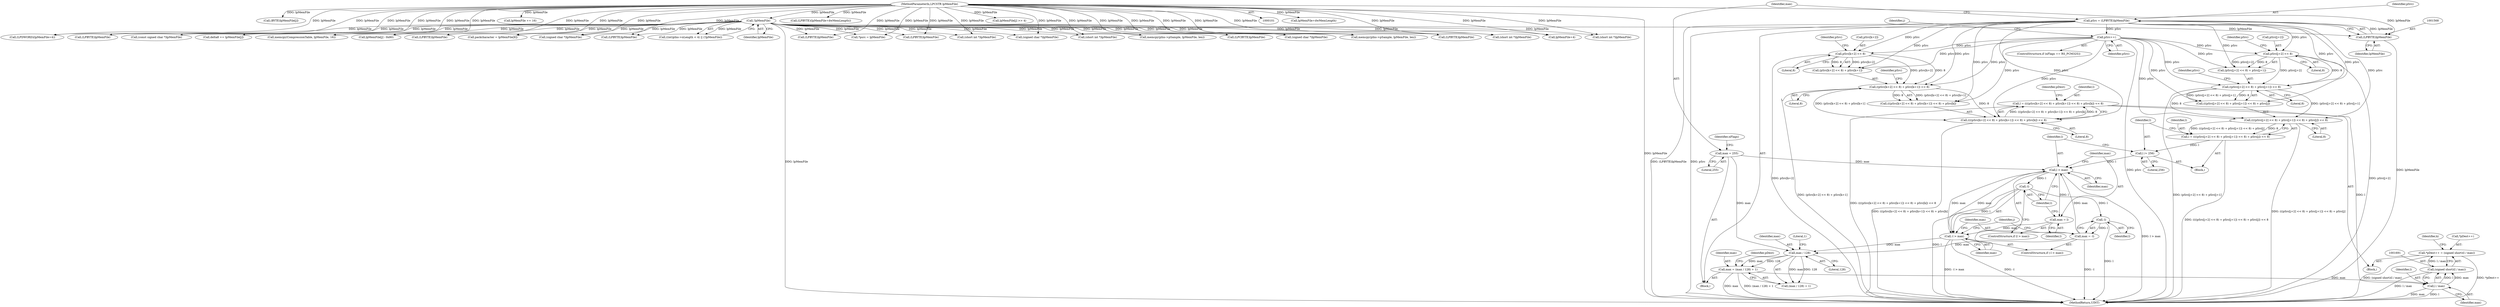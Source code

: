 digraph "0_gstreamer_bc2cdd57d549ab3ba59782e9b395d0cd683fd3ac@integer" {
"1001686" [label="(Call,*pDest++ = (signed short)(l / max))"];
"1001690" [label="(Call,(signed short)(l / max))"];
"1001692" [label="(Call,l / max)"];
"1001663" [label="(Call,l = ((((pSrc[k+2] << 8) + pSrc[k+1]) << 8) + pSrc[k]) << 8)"];
"1001665" [label="(Call,((((pSrc[k+2] << 8) + pSrc[k+1]) << 8) + pSrc[k]) << 8)"];
"1001667" [label="(Call,((pSrc[k+2] << 8) + pSrc[k+1]) << 8)"];
"1001669" [label="(Call,pSrc[k+2] << 8)"];
"1001578" [label="(Call,pSrc++)"];
"1001565" [label="(Call,pSrc = (LPBYTE)lpMemFile)"];
"1001567" [label="(Call,(LPBYTE)lpMemFile)"];
"1000131" [label="(Call,!lpMemFile)"];
"1000104" [label="(MethodParameterIn,LPCSTR lpMemFile)"];
"1001635" [label="(Call,max = (max / 128) + 1)"];
"1001638" [label="(Call,max / 128)"];
"1001631" [label="(Call,max = -l)"];
"1001633" [label="(Call,-l)"];
"1001628" [label="(Call,-l)"];
"1001620" [label="(Call,l > max)"];
"1001616" [label="(Call,l /= 256)"];
"1001593" [label="(Call,l = ((((pSrc[j+2] << 8) + pSrc[j+1]) << 8) + pSrc[j]) << 8)"];
"1001595" [label="(Call,((((pSrc[j+2] << 8) + pSrc[j+1]) << 8) + pSrc[j]) << 8)"];
"1001597" [label="(Call,((pSrc[j+2] << 8) + pSrc[j+1]) << 8)"];
"1001599" [label="(Call,pSrc[j+2] << 8)"];
"1001571" [label="(Call,max = 255)"];
"1001627" [label="(Call,-l > max)"];
"1001623" [label="(Call,max = l)"];
"1001510" [label="(Call,lpMemFile+dwMemLength)"];
"1000846" [label="(Call,(short int *)lpMemFile)"];
"1001571" [label="(Call,max = 255)"];
"1001626" [label="(ControlStructure,if (-l > max))"];
"1001579" [label="(Identifier,pSrc)"];
"1000316" [label="(Call,memcpy(CompressionTable, lpMemFile, 16))"];
"1001693" [label="(Identifier,l)"];
"1001740" [label="(Call,(LPBYTE)lpMemFile)"];
"1001617" [label="(Identifier,l)"];
"1001569" [label="(Identifier,lpMemFile)"];
"1001644" [label="(Identifier,pDest)"];
"1001594" [label="(Identifier,l)"];
"1000347" [label="(Call,(BYTE)lpMemFile[j])"];
"1001661" [label="(Block,)"];
"1001578" [label="(Call,pSrc++)"];
"1001567" [label="(Call,(LPBYTE)lpMemFile)"];
"1000645" [label="(Call,(signed char *)lpMemFile)"];
"1001596" [label="(Call,(((pSrc[j+2] << 8) + pSrc[j+1]) << 8) + pSrc[j])"];
"1001597" [label="(Call,((pSrc[j+2] << 8) + pSrc[j+1]) << 8)"];
"1001574" [label="(ControlStructure,if (nFlags == RS_PCM32S))"];
"1001599" [label="(Call,pSrc[j+2] << 8)"];
"1001502" [label="(Call,(LPBYTE)lpMemFile)"];
"1001692" [label="(Call,l / max)"];
"1001199" [label="(Call,(LPDWORD)(lpMemFile+4))"];
"1000132" [label="(Identifier,lpMemFile)"];
"1001640" [label="(Literal,128)"];
"1001573" [label="(Literal,255)"];
"1001641" [label="(Literal,1)"];
"1001628" [label="(Call,-l)"];
"1001611" [label="(Literal,8)"];
"1001620" [label="(Call,l > max)"];
"1001017" [label="(Call,(LPBYTE)lpMemFile)"];
"1001632" [label="(Identifier,max)"];
"1001694" [label="(Identifier,max)"];
"1001664" [label="(Identifier,l)"];
"1001618" [label="(Literal,256)"];
"1001624" [label="(Identifier,max)"];
"1000267" [label="(Call,(const signed char *)lpMemFile)"];
"1001638" [label="(Call,max / 128)"];
"1000422" [label="(Call,(short int *)lpMemFile)"];
"1001690" [label="(Call,(signed short)(l / max))"];
"1001623" [label="(Call,max = l)"];
"1001636" [label="(Identifier,max)"];
"1001621" [label="(Identifier,l)"];
"1001683" [label="(Identifier,pSrc)"];
"1000320" [label="(Call,lpMemFile += 16)"];
"1001677" [label="(Identifier,pSrc)"];
"1000594" [label="(Call,(short int *)lpMemFile)"];
"1001566" [label="(Identifier,pSrc)"];
"1001668" [label="(Call,(pSrc[k+2] << 8) + pSrc[k+1])"];
"1001572" [label="(Identifier,max)"];
"1001600" [label="(Call,pSrc[j+2])"];
"1000539" [label="(Call,(signed char *)lpMemFile)"];
"1001201" [label="(Call,lpMemFile+4)"];
"1001685" [label="(Literal,8)"];
"1001108" [label="(Call,(short int *)lpMemFile)"];
"1001665" [label="(Call,((((pSrc[k+2] << 8) + pSrc[k+1]) << 8) + pSrc[k]) << 8)"];
"1001625" [label="(Identifier,l)"];
"1001631" [label="(Call,max = -l)"];
"1001605" [label="(Literal,8)"];
"1001622" [label="(Identifier,max)"];
"1001607" [label="(Identifier,pSrc)"];
"1001925" [label="(Call,(LPCBYTE)lpMemFile)"];
"1001667" [label="(Call,((pSrc[k+2] << 8) + pSrc[k+1]) << 8)"];
"1001508" [label="(Call,(LPBYTE)(lpMemFile+dwMemLength))"];
"1001619" [label="(ControlStructure,if (l > max))"];
"1001616" [label="(Call,l /= 256)"];
"1001630" [label="(Identifier,max)"];
"1001565" [label="(Call,pSrc = (LPBYTE)lpMemFile)"];
"1000468" [label="(Call,memcpy(pIns->pSample, lpMemFile, len))"];
"1001591" [label="(Block,)"];
"1001670" [label="(Call,pSrc[k+2])"];
"1001274" [label="(Call,delta8 += lpMemFile[j])"];
"1000240" [label="(Call,lpMemFile[j] - 0x80)"];
"1001182" [label="(Call,packcharacter = lpMemFile[8])"];
"1001583" [label="(Identifier,j)"];
"1001633" [label="(Call,-l)"];
"1001629" [label="(Identifier,l)"];
"1001663" [label="(Call,l = ((((pSrc[k+2] << 8) + pSrc[k+1]) << 8) + pSrc[k]) << 8)"];
"1001593" [label="(Call,l = ((((pSrc[j+2] << 8) + pSrc[j+1]) << 8) + pSrc[j]) << 8)"];
"1001595" [label="(Call,((((pSrc[j+2] << 8) + pSrc[j+1]) << 8) + pSrc[j]) << 8)"];
"1001637" [label="(Call,(max / 128) + 1)"];
"1001627" [label="(Call,-l > max)"];
"1001659" [label="(Identifier,k)"];
"1000104" [label="(MethodParameterIn,LPCSTR lpMemFile)"];
"1000357" [label="(Call,lpMemFile[j] >> 4)"];
"1001337" [label="(Call,(LPBYTE)lpMemFile)"];
"1001178" [label="(Call,*psrc = lpMemFile)"];
"1001686" [label="(Call,*pDest++ = (signed short)(l / max))"];
"1001675" [label="(Literal,8)"];
"1001634" [label="(Identifier,l)"];
"1001598" [label="(Call,(pSrc[j+2] << 8) + pSrc[j+1])"];
"1000123" [label="(Call,((int)pIns->nLength < 4) || (!lpMemFile))"];
"1002047" [label="(MethodReturn,UINT)"];
"1001639" [label="(Identifier,max)"];
"1000974" [label="(Call,(LPBYTE)lpMemFile)"];
"1001687" [label="(Call,*pDest++)"];
"1001613" [label="(Identifier,pSrc)"];
"1001635" [label="(Call,max = (max / 128) + 1)"];
"1000731" [label="(Call,(signed char *)lpMemFile)"];
"1001689" [label="(Identifier,pDest)"];
"1001666" [label="(Call,(((pSrc[k+2] << 8) + pSrc[k+1]) << 8) + pSrc[k])"];
"1001589" [label="(Identifier,j)"];
"1001681" [label="(Literal,8)"];
"1001554" [label="(Block,)"];
"1001615" [label="(Literal,8)"];
"1001576" [label="(Identifier,nFlags)"];
"1002011" [label="(Call,memcpy(pIns->pSample, lpMemFile, len))"];
"1001669" [label="(Call,pSrc[k+2] << 8)"];
"1000959" [label="(Call,(LPBYTE)lpMemFile)"];
"1000131" [label="(Call,!lpMemFile)"];
"1001686" -> "1001661"  [label="AST: "];
"1001686" -> "1001690"  [label="CFG: "];
"1001687" -> "1001686"  [label="AST: "];
"1001690" -> "1001686"  [label="AST: "];
"1001659" -> "1001686"  [label="CFG: "];
"1001686" -> "1002047"  [label="DDG: (signed short)(l / max)"];
"1001686" -> "1002047"  [label="DDG: *pDest++"];
"1001690" -> "1001686"  [label="DDG: l / max"];
"1001690" -> "1001692"  [label="CFG: "];
"1001691" -> "1001690"  [label="AST: "];
"1001692" -> "1001690"  [label="AST: "];
"1001690" -> "1002047"  [label="DDG: l / max"];
"1001692" -> "1001690"  [label="DDG: l"];
"1001692" -> "1001690"  [label="DDG: max"];
"1001692" -> "1001694"  [label="CFG: "];
"1001693" -> "1001692"  [label="AST: "];
"1001694" -> "1001692"  [label="AST: "];
"1001692" -> "1002047"  [label="DDG: l"];
"1001692" -> "1002047"  [label="DDG: max"];
"1001663" -> "1001692"  [label="DDG: l"];
"1001635" -> "1001692"  [label="DDG: max"];
"1001663" -> "1001661"  [label="AST: "];
"1001663" -> "1001665"  [label="CFG: "];
"1001664" -> "1001663"  [label="AST: "];
"1001665" -> "1001663"  [label="AST: "];
"1001689" -> "1001663"  [label="CFG: "];
"1001663" -> "1002047"  [label="DDG: ((((pSrc[k+2] << 8) + pSrc[k+1]) << 8) + pSrc[k]) << 8"];
"1001665" -> "1001663"  [label="DDG: (((pSrc[k+2] << 8) + pSrc[k+1]) << 8) + pSrc[k]"];
"1001665" -> "1001663"  [label="DDG: 8"];
"1001665" -> "1001685"  [label="CFG: "];
"1001666" -> "1001665"  [label="AST: "];
"1001685" -> "1001665"  [label="AST: "];
"1001665" -> "1002047"  [label="DDG: (((pSrc[k+2] << 8) + pSrc[k+1]) << 8) + pSrc[k]"];
"1001667" -> "1001665"  [label="DDG: (pSrc[k+2] << 8) + pSrc[k+1]"];
"1001667" -> "1001665"  [label="DDG: 8"];
"1001578" -> "1001665"  [label="DDG: pSrc"];
"1001565" -> "1001665"  [label="DDG: pSrc"];
"1001667" -> "1001666"  [label="AST: "];
"1001667" -> "1001681"  [label="CFG: "];
"1001668" -> "1001667"  [label="AST: "];
"1001681" -> "1001667"  [label="AST: "];
"1001683" -> "1001667"  [label="CFG: "];
"1001667" -> "1002047"  [label="DDG: (pSrc[k+2] << 8) + pSrc[k+1]"];
"1001667" -> "1001666"  [label="DDG: (pSrc[k+2] << 8) + pSrc[k+1]"];
"1001667" -> "1001666"  [label="DDG: 8"];
"1001669" -> "1001667"  [label="DDG: pSrc[k+2]"];
"1001669" -> "1001667"  [label="DDG: 8"];
"1001578" -> "1001667"  [label="DDG: pSrc"];
"1001565" -> "1001667"  [label="DDG: pSrc"];
"1001669" -> "1001668"  [label="AST: "];
"1001669" -> "1001675"  [label="CFG: "];
"1001670" -> "1001669"  [label="AST: "];
"1001675" -> "1001669"  [label="AST: "];
"1001677" -> "1001669"  [label="CFG: "];
"1001669" -> "1002047"  [label="DDG: pSrc[k+2]"];
"1001669" -> "1001668"  [label="DDG: pSrc[k+2]"];
"1001669" -> "1001668"  [label="DDG: 8"];
"1001578" -> "1001669"  [label="DDG: pSrc"];
"1001565" -> "1001669"  [label="DDG: pSrc"];
"1001578" -> "1001574"  [label="AST: "];
"1001578" -> "1001579"  [label="CFG: "];
"1001579" -> "1001578"  [label="AST: "];
"1001583" -> "1001578"  [label="CFG: "];
"1001578" -> "1002047"  [label="DDG: pSrc"];
"1001565" -> "1001578"  [label="DDG: pSrc"];
"1001578" -> "1001595"  [label="DDG: pSrc"];
"1001578" -> "1001597"  [label="DDG: pSrc"];
"1001578" -> "1001599"  [label="DDG: pSrc"];
"1001578" -> "1001598"  [label="DDG: pSrc"];
"1001578" -> "1001596"  [label="DDG: pSrc"];
"1001578" -> "1001668"  [label="DDG: pSrc"];
"1001578" -> "1001666"  [label="DDG: pSrc"];
"1001565" -> "1001554"  [label="AST: "];
"1001565" -> "1001567"  [label="CFG: "];
"1001566" -> "1001565"  [label="AST: "];
"1001567" -> "1001565"  [label="AST: "];
"1001572" -> "1001565"  [label="CFG: "];
"1001565" -> "1002047"  [label="DDG: (LPBYTE)lpMemFile"];
"1001565" -> "1002047"  [label="DDG: pSrc"];
"1001567" -> "1001565"  [label="DDG: lpMemFile"];
"1001565" -> "1001595"  [label="DDG: pSrc"];
"1001565" -> "1001597"  [label="DDG: pSrc"];
"1001565" -> "1001599"  [label="DDG: pSrc"];
"1001565" -> "1001598"  [label="DDG: pSrc"];
"1001565" -> "1001596"  [label="DDG: pSrc"];
"1001565" -> "1001668"  [label="DDG: pSrc"];
"1001565" -> "1001666"  [label="DDG: pSrc"];
"1001567" -> "1001569"  [label="CFG: "];
"1001568" -> "1001567"  [label="AST: "];
"1001569" -> "1001567"  [label="AST: "];
"1001567" -> "1002047"  [label="DDG: lpMemFile"];
"1000131" -> "1001567"  [label="DDG: lpMemFile"];
"1000104" -> "1001567"  [label="DDG: lpMemFile"];
"1000131" -> "1000123"  [label="AST: "];
"1000131" -> "1000132"  [label="CFG: "];
"1000132" -> "1000131"  [label="AST: "];
"1000123" -> "1000131"  [label="CFG: "];
"1000131" -> "1002047"  [label="DDG: lpMemFile"];
"1000131" -> "1000123"  [label="DDG: lpMemFile"];
"1000104" -> "1000131"  [label="DDG: lpMemFile"];
"1000131" -> "1000240"  [label="DDG: lpMemFile"];
"1000131" -> "1000267"  [label="DDG: lpMemFile"];
"1000131" -> "1000316"  [label="DDG: lpMemFile"];
"1000131" -> "1000422"  [label="DDG: lpMemFile"];
"1000131" -> "1000468"  [label="DDG: lpMemFile"];
"1000131" -> "1000539"  [label="DDG: lpMemFile"];
"1000131" -> "1000594"  [label="DDG: lpMemFile"];
"1000131" -> "1000645"  [label="DDG: lpMemFile"];
"1000131" -> "1000731"  [label="DDG: lpMemFile"];
"1000131" -> "1000846"  [label="DDG: lpMemFile"];
"1000131" -> "1000959"  [label="DDG: lpMemFile"];
"1000131" -> "1000974"  [label="DDG: lpMemFile"];
"1000131" -> "1001017"  [label="DDG: lpMemFile"];
"1000131" -> "1001108"  [label="DDG: lpMemFile"];
"1000131" -> "1001178"  [label="DDG: lpMemFile"];
"1000131" -> "1001182"  [label="DDG: lpMemFile"];
"1000131" -> "1001199"  [label="DDG: lpMemFile"];
"1000131" -> "1001201"  [label="DDG: lpMemFile"];
"1000131" -> "1001274"  [label="DDG: lpMemFile"];
"1000131" -> "1001337"  [label="DDG: lpMemFile"];
"1000131" -> "1001502"  [label="DDG: lpMemFile"];
"1000131" -> "1001740"  [label="DDG: lpMemFile"];
"1000131" -> "1001925"  [label="DDG: lpMemFile"];
"1000131" -> "1002011"  [label="DDG: lpMemFile"];
"1000104" -> "1000101"  [label="AST: "];
"1000104" -> "1002047"  [label="DDG: lpMemFile"];
"1000104" -> "1000240"  [label="DDG: lpMemFile"];
"1000104" -> "1000267"  [label="DDG: lpMemFile"];
"1000104" -> "1000316"  [label="DDG: lpMemFile"];
"1000104" -> "1000320"  [label="DDG: lpMemFile"];
"1000104" -> "1000347"  [label="DDG: lpMemFile"];
"1000104" -> "1000357"  [label="DDG: lpMemFile"];
"1000104" -> "1000422"  [label="DDG: lpMemFile"];
"1000104" -> "1000468"  [label="DDG: lpMemFile"];
"1000104" -> "1000539"  [label="DDG: lpMemFile"];
"1000104" -> "1000594"  [label="DDG: lpMemFile"];
"1000104" -> "1000645"  [label="DDG: lpMemFile"];
"1000104" -> "1000731"  [label="DDG: lpMemFile"];
"1000104" -> "1000846"  [label="DDG: lpMemFile"];
"1000104" -> "1000959"  [label="DDG: lpMemFile"];
"1000104" -> "1000974"  [label="DDG: lpMemFile"];
"1000104" -> "1001017"  [label="DDG: lpMemFile"];
"1000104" -> "1001108"  [label="DDG: lpMemFile"];
"1000104" -> "1001178"  [label="DDG: lpMemFile"];
"1000104" -> "1001182"  [label="DDG: lpMemFile"];
"1000104" -> "1001199"  [label="DDG: lpMemFile"];
"1000104" -> "1001201"  [label="DDG: lpMemFile"];
"1000104" -> "1001274"  [label="DDG: lpMemFile"];
"1000104" -> "1001337"  [label="DDG: lpMemFile"];
"1000104" -> "1001502"  [label="DDG: lpMemFile"];
"1000104" -> "1001508"  [label="DDG: lpMemFile"];
"1000104" -> "1001510"  [label="DDG: lpMemFile"];
"1000104" -> "1001740"  [label="DDG: lpMemFile"];
"1000104" -> "1001925"  [label="DDG: lpMemFile"];
"1000104" -> "1002011"  [label="DDG: lpMemFile"];
"1001635" -> "1001554"  [label="AST: "];
"1001635" -> "1001637"  [label="CFG: "];
"1001636" -> "1001635"  [label="AST: "];
"1001637" -> "1001635"  [label="AST: "];
"1001644" -> "1001635"  [label="CFG: "];
"1001635" -> "1002047"  [label="DDG: max"];
"1001635" -> "1002047"  [label="DDG: (max / 128) + 1"];
"1001638" -> "1001635"  [label="DDG: max"];
"1001638" -> "1001635"  [label="DDG: 128"];
"1001638" -> "1001637"  [label="AST: "];
"1001638" -> "1001640"  [label="CFG: "];
"1001639" -> "1001638"  [label="AST: "];
"1001640" -> "1001638"  [label="AST: "];
"1001641" -> "1001638"  [label="CFG: "];
"1001638" -> "1001637"  [label="DDG: max"];
"1001638" -> "1001637"  [label="DDG: 128"];
"1001631" -> "1001638"  [label="DDG: max"];
"1001571" -> "1001638"  [label="DDG: max"];
"1001627" -> "1001638"  [label="DDG: max"];
"1001631" -> "1001626"  [label="AST: "];
"1001631" -> "1001633"  [label="CFG: "];
"1001632" -> "1001631"  [label="AST: "];
"1001633" -> "1001631"  [label="AST: "];
"1001589" -> "1001631"  [label="CFG: "];
"1001631" -> "1002047"  [label="DDG: -l"];
"1001631" -> "1001620"  [label="DDG: max"];
"1001633" -> "1001631"  [label="DDG: l"];
"1001633" -> "1001634"  [label="CFG: "];
"1001634" -> "1001633"  [label="AST: "];
"1001633" -> "1002047"  [label="DDG: l"];
"1001628" -> "1001633"  [label="DDG: l"];
"1001628" -> "1001627"  [label="AST: "];
"1001628" -> "1001629"  [label="CFG: "];
"1001629" -> "1001628"  [label="AST: "];
"1001630" -> "1001628"  [label="CFG: "];
"1001628" -> "1002047"  [label="DDG: l"];
"1001628" -> "1001627"  [label="DDG: l"];
"1001620" -> "1001628"  [label="DDG: l"];
"1001620" -> "1001619"  [label="AST: "];
"1001620" -> "1001622"  [label="CFG: "];
"1001621" -> "1001620"  [label="AST: "];
"1001622" -> "1001620"  [label="AST: "];
"1001624" -> "1001620"  [label="CFG: "];
"1001629" -> "1001620"  [label="CFG: "];
"1001620" -> "1002047"  [label="DDG: l > max"];
"1001616" -> "1001620"  [label="DDG: l"];
"1001571" -> "1001620"  [label="DDG: max"];
"1001627" -> "1001620"  [label="DDG: max"];
"1001620" -> "1001623"  [label="DDG: l"];
"1001620" -> "1001627"  [label="DDG: max"];
"1001616" -> "1001591"  [label="AST: "];
"1001616" -> "1001618"  [label="CFG: "];
"1001617" -> "1001616"  [label="AST: "];
"1001618" -> "1001616"  [label="AST: "];
"1001621" -> "1001616"  [label="CFG: "];
"1001593" -> "1001616"  [label="DDG: l"];
"1001593" -> "1001591"  [label="AST: "];
"1001593" -> "1001595"  [label="CFG: "];
"1001594" -> "1001593"  [label="AST: "];
"1001595" -> "1001593"  [label="AST: "];
"1001617" -> "1001593"  [label="CFG: "];
"1001593" -> "1002047"  [label="DDG: ((((pSrc[j+2] << 8) + pSrc[j+1]) << 8) + pSrc[j]) << 8"];
"1001595" -> "1001593"  [label="DDG: (((pSrc[j+2] << 8) + pSrc[j+1]) << 8) + pSrc[j]"];
"1001595" -> "1001593"  [label="DDG: 8"];
"1001595" -> "1001615"  [label="CFG: "];
"1001596" -> "1001595"  [label="AST: "];
"1001615" -> "1001595"  [label="AST: "];
"1001595" -> "1002047"  [label="DDG: (((pSrc[j+2] << 8) + pSrc[j+1]) << 8) + pSrc[j]"];
"1001597" -> "1001595"  [label="DDG: (pSrc[j+2] << 8) + pSrc[j+1]"];
"1001597" -> "1001595"  [label="DDG: 8"];
"1001597" -> "1001596"  [label="AST: "];
"1001597" -> "1001611"  [label="CFG: "];
"1001598" -> "1001597"  [label="AST: "];
"1001611" -> "1001597"  [label="AST: "];
"1001613" -> "1001597"  [label="CFG: "];
"1001597" -> "1002047"  [label="DDG: (pSrc[j+2] << 8) + pSrc[j+1]"];
"1001597" -> "1001596"  [label="DDG: (pSrc[j+2] << 8) + pSrc[j+1]"];
"1001597" -> "1001596"  [label="DDG: 8"];
"1001599" -> "1001597"  [label="DDG: pSrc[j+2]"];
"1001599" -> "1001597"  [label="DDG: 8"];
"1001599" -> "1001598"  [label="AST: "];
"1001599" -> "1001605"  [label="CFG: "];
"1001600" -> "1001599"  [label="AST: "];
"1001605" -> "1001599"  [label="AST: "];
"1001607" -> "1001599"  [label="CFG: "];
"1001599" -> "1002047"  [label="DDG: pSrc[j+2]"];
"1001599" -> "1001598"  [label="DDG: pSrc[j+2]"];
"1001599" -> "1001598"  [label="DDG: 8"];
"1001571" -> "1001554"  [label="AST: "];
"1001571" -> "1001573"  [label="CFG: "];
"1001572" -> "1001571"  [label="AST: "];
"1001573" -> "1001571"  [label="AST: "];
"1001576" -> "1001571"  [label="CFG: "];
"1001627" -> "1001626"  [label="AST: "];
"1001627" -> "1001630"  [label="CFG: "];
"1001630" -> "1001627"  [label="AST: "];
"1001632" -> "1001627"  [label="CFG: "];
"1001589" -> "1001627"  [label="CFG: "];
"1001627" -> "1002047"  [label="DDG: -l > max"];
"1001627" -> "1002047"  [label="DDG: -l"];
"1001623" -> "1001627"  [label="DDG: max"];
"1001623" -> "1001619"  [label="AST: "];
"1001623" -> "1001625"  [label="CFG: "];
"1001624" -> "1001623"  [label="AST: "];
"1001625" -> "1001623"  [label="AST: "];
"1001629" -> "1001623"  [label="CFG: "];
}

